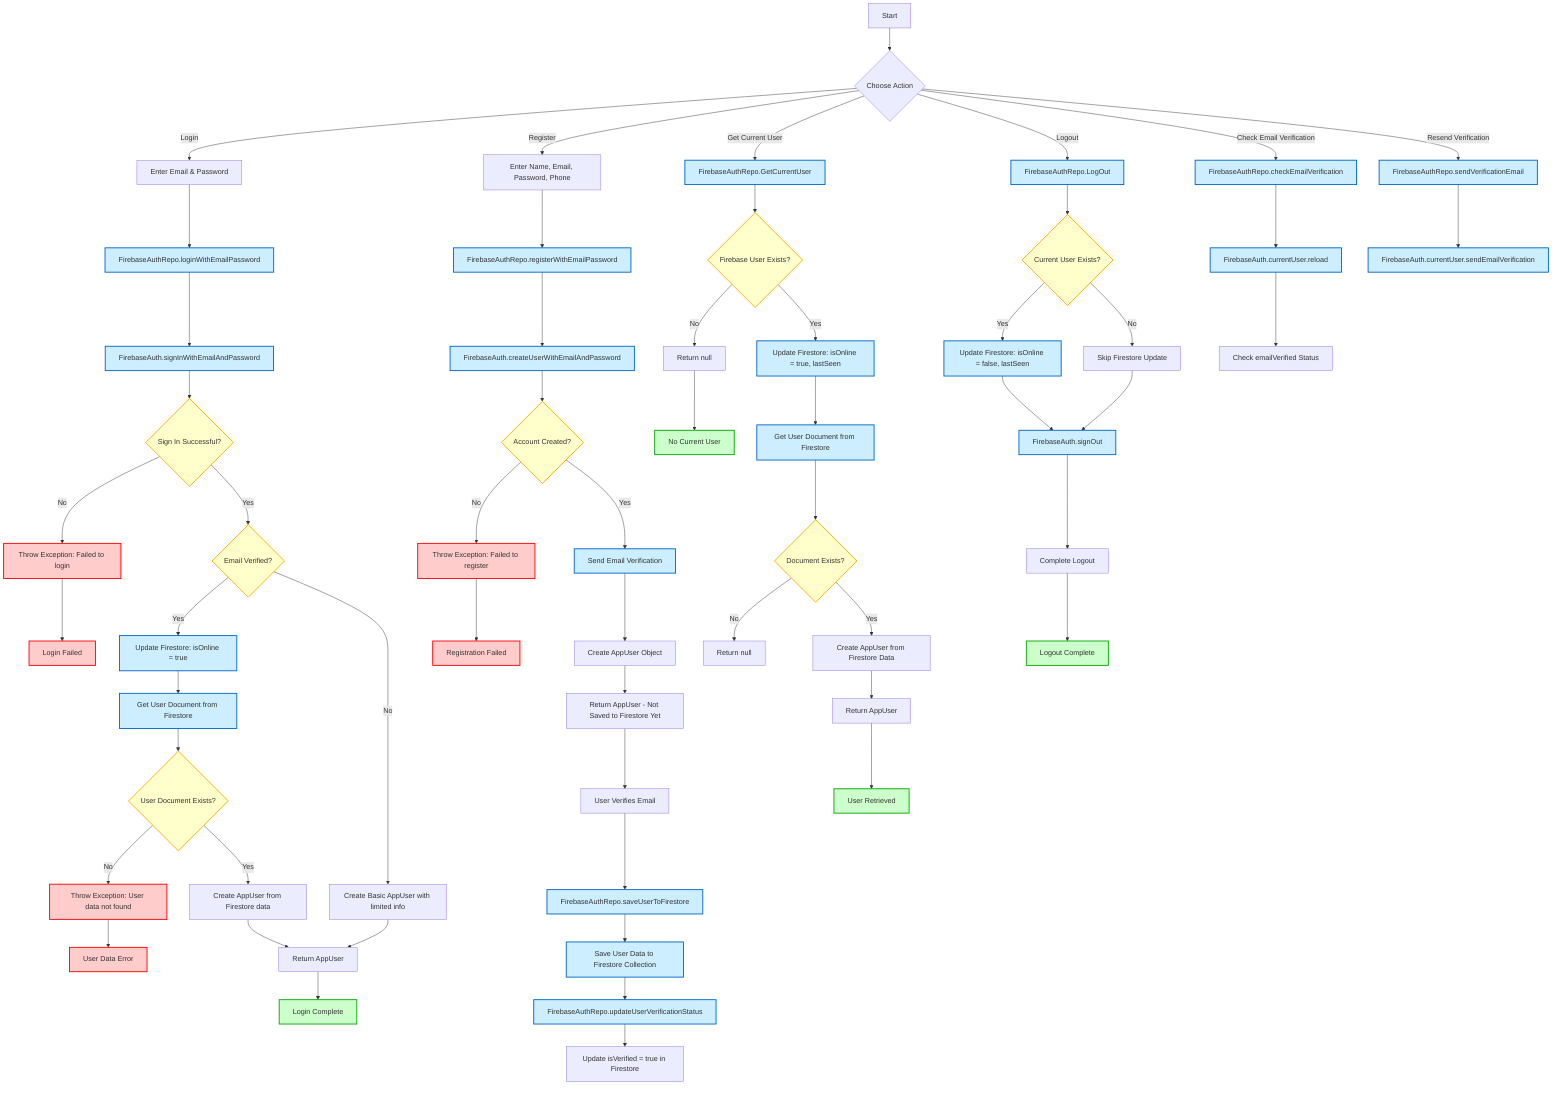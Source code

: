 flowchart TD
    A[Start] --> B{Choose Action}
    
    %% Login Flow
    B -->|Login| C[Enter Email & Password]
    C --> D[FirebaseAuthRepo.loginWithEmailPassword]
    D --> E[FirebaseAuth.signInWithEmailAndPassword]
    E --> F{Sign In Successful?}
    F -->|No| G[Throw Exception: Failed to login]
    F -->|Yes| H{Email Verified?}
    H -->|Yes| I[Update Firestore: isOnline = true]
    I --> J[Get User Document from Firestore]
    J --> K{User Document Exists?}
    K -->|No| L[Throw Exception: User data not found]
    K -->|Yes| M[Create AppUser from Firestore data]
    H -->|No| N[Create Basic AppUser with limited info]
    M --> O[Return AppUser]
    N --> O
    
    %% Registration Flow
    B -->|Register| P[Enter Name, Email, Password, Phone]
    P --> Q[FirebaseAuthRepo.registerWithEmailPassword]
    Q --> R[FirebaseAuth.createUserWithEmailAndPassword]
    R --> S{Account Created?}
    S -->|No| T[Throw Exception: Failed to register]
    S -->|Yes| U[Send Email Verification]
    U --> V[Create AppUser Object]
    V --> W[Return AppUser - Not Saved to Firestore Yet]
    
    %% Save User Flow
    W --> X[User Verifies Email]
    X --> Y[FirebaseAuthRepo.saveUserToFirestore]
    Y --> Z[Save User Data to Firestore Collection]
    Z --> AA[FirebaseAuthRepo.updateUserVerificationStatus]
    AA --> BB[Update isVerified = true in Firestore]
    
    %% Get Current User Flow
    B -->|Get Current User| CC[FirebaseAuthRepo.GetCurrentUser]
    CC --> DD{Firebase User Exists?}
    DD -->|No| EE[Return null]
    DD -->|Yes| FF[Update Firestore: isOnline = true, lastSeen]
    FF --> GG[Get User Document from Firestore]
    GG --> HH{Document Exists?}
    HH -->|No| II[Return null]
    HH -->|Yes| JJ[Create AppUser from Firestore Data]
    JJ --> KK[Return AppUser]
    
    %% Logout Flow
    B -->|Logout| LL[FirebaseAuthRepo.LogOut]
    LL --> MM{Current User Exists?}
    MM -->|Yes| NN[Update Firestore: isOnline = false, lastSeen]
    MM -->|No| PP[Skip Firestore Update]
    NN --> OO[FirebaseAuth.signOut]
    PP --> OO
    OO --> QQ[Complete Logout]
    
    %% Email Verification Flow
    B -->|Check Email Verification| RR[FirebaseAuthRepo.checkEmailVerification]
    RR --> SS[FirebaseAuth.currentUser.reload]
    SS --> TT[Check emailVerified Status]
    
    B -->|Resend Verification| UU[FirebaseAuthRepo.sendVerificationEmail]
    UU --> VV[FirebaseAuth.currentUser.sendEmailVerification]
    
    %% End States
    O --> WW[Login Complete]
    EE --> XX[No Current User]
    KK --> YY[User Retrieved]
    QQ --> ZZ[Logout Complete]
    G --> AAA[Login Failed]
    T --> BBB[Registration Failed]
    L --> CCC[User Data Error]
    
    %% Styling
    classDef errorClass fill:#ffcccc,stroke:#ff0000,stroke-width:2px
    classDef successClass fill:#ccffcc,stroke:#00aa00,stroke-width:2px
    classDef processClass fill:#cceeff,stroke:#0066cc,stroke-width:2px
    classDef decisionClass fill:#ffffcc,stroke:#ffaa00,stroke-width:2px
    
    class G,T,L,AAA,BBB,CCC errorClass
    class WW,XX,YY,ZZ successClass
    class D,E,I,J,Q,R,U,Y,Z,AA,CC,FF,GG,LL,NN,OO,RR,SS,UU,VV processClass
    class F,H,K,S,DD,HH,MM decisionClass